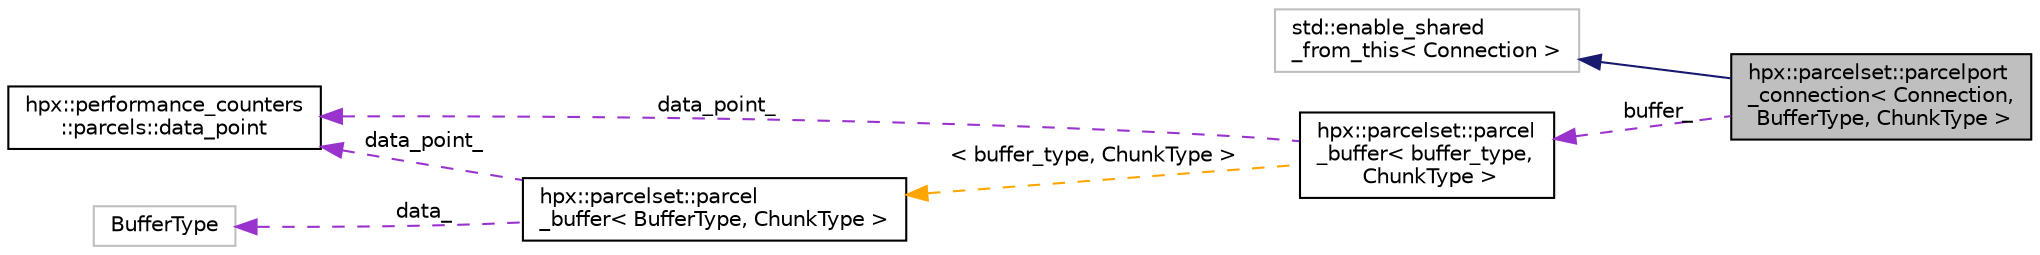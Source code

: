 digraph "hpx::parcelset::parcelport_connection&lt; Connection, BufferType, ChunkType &gt;"
{
  edge [fontname="Helvetica",fontsize="10",labelfontname="Helvetica",labelfontsize="10"];
  node [fontname="Helvetica",fontsize="10",shape=record];
  rankdir="LR";
  Node2 [label="hpx::parcelset::parcelport\l_connection\< Connection,\l BufferType, ChunkType \>",height=0.2,width=0.4,color="black", fillcolor="grey75", style="filled", fontcolor="black"];
  Node3 -> Node2 [dir="back",color="midnightblue",fontsize="10",style="solid",fontname="Helvetica"];
  Node3 [label="std::enable_shared\l_from_this\< Connection \>",height=0.2,width=0.4,color="grey75", fillcolor="white", style="filled"];
  Node4 -> Node2 [dir="back",color="darkorchid3",fontsize="10",style="dashed",label=" buffer_" ,fontname="Helvetica"];
  Node4 [label="hpx::parcelset::parcel\l_buffer\< buffer_type,\l ChunkType \>",height=0.2,width=0.4,color="black", fillcolor="white", style="filled",URL="$da/db5/structhpx_1_1parcelset_1_1parcel__buffer.html"];
  Node5 -> Node4 [dir="back",color="darkorchid3",fontsize="10",style="dashed",label=" data_point_" ,fontname="Helvetica"];
  Node5 [label="hpx::performance_counters\l::parcels::data_point",height=0.2,width=0.4,color="black", fillcolor="white", style="filled",URL="$d4/de7/structhpx_1_1performance__counters_1_1parcels_1_1data__point.html",tooltip="A data_point collects all timing and statistical information for a single parcel (either sent or rece..."];
  Node6 -> Node4 [dir="back",color="orange",fontsize="10",style="dashed",label=" \< buffer_type, ChunkType \>" ,fontname="Helvetica"];
  Node6 [label="hpx::parcelset::parcel\l_buffer\< BufferType, ChunkType \>",height=0.2,width=0.4,color="black", fillcolor="white", style="filled",URL="$da/db5/structhpx_1_1parcelset_1_1parcel__buffer.html"];
  Node5 -> Node6 [dir="back",color="darkorchid3",fontsize="10",style="dashed",label=" data_point_" ,fontname="Helvetica"];
  Node7 -> Node6 [dir="back",color="darkorchid3",fontsize="10",style="dashed",label=" data_" ,fontname="Helvetica"];
  Node7 [label="BufferType",height=0.2,width=0.4,color="grey75", fillcolor="white", style="filled"];
}
